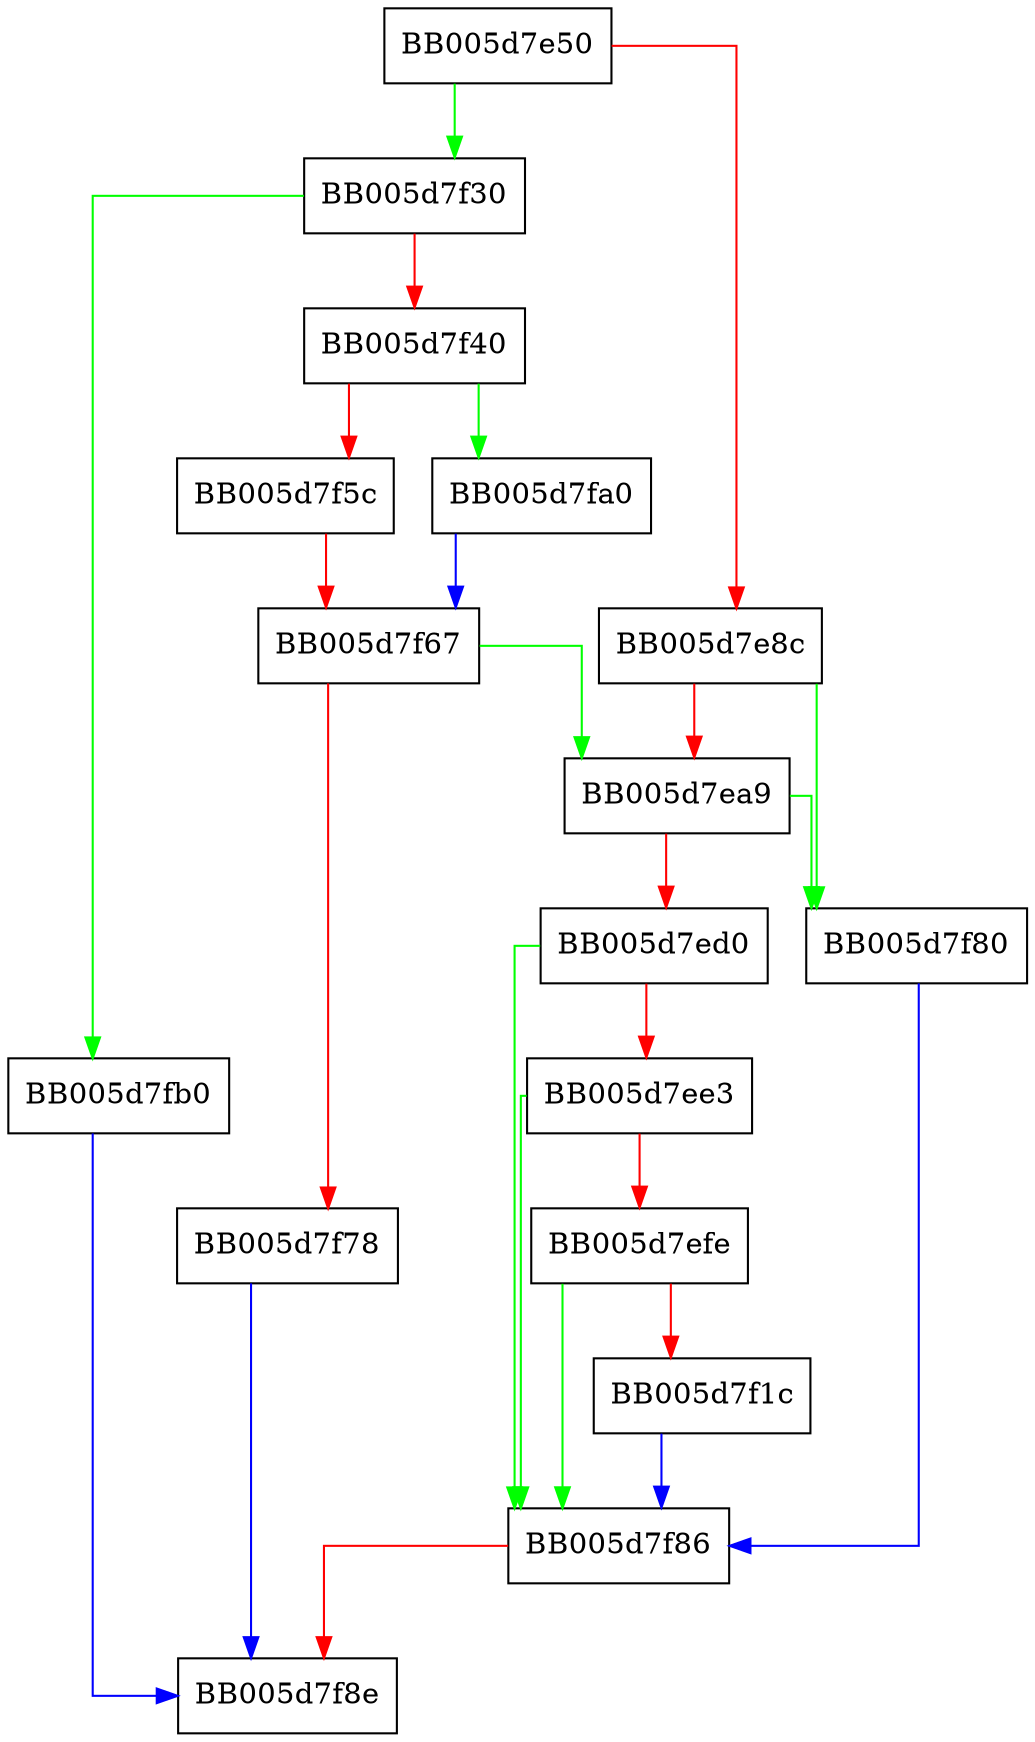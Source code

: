 digraph EVP_SignFinal {
  node [shape="box"];
  graph [splines=ortho];
  BB005d7e50 -> BB005d7f30 [color="green"];
  BB005d7e50 -> BB005d7e8c [color="red"];
  BB005d7e8c -> BB005d7f80 [color="green"];
  BB005d7e8c -> BB005d7ea9 [color="red"];
  BB005d7ea9 -> BB005d7f80 [color="green"];
  BB005d7ea9 -> BB005d7ed0 [color="red"];
  BB005d7ed0 -> BB005d7f86 [color="green"];
  BB005d7ed0 -> BB005d7ee3 [color="red"];
  BB005d7ee3 -> BB005d7f86 [color="green"];
  BB005d7ee3 -> BB005d7efe [color="red"];
  BB005d7efe -> BB005d7f86 [color="green"];
  BB005d7efe -> BB005d7f1c [color="red"];
  BB005d7f1c -> BB005d7f86 [color="blue"];
  BB005d7f30 -> BB005d7fb0 [color="green"];
  BB005d7f30 -> BB005d7f40 [color="red"];
  BB005d7f40 -> BB005d7fa0 [color="green"];
  BB005d7f40 -> BB005d7f5c [color="red"];
  BB005d7f5c -> BB005d7f67 [color="red"];
  BB005d7f67 -> BB005d7ea9 [color="green"];
  BB005d7f67 -> BB005d7f78 [color="red"];
  BB005d7f78 -> BB005d7f8e [color="blue"];
  BB005d7f80 -> BB005d7f86 [color="blue"];
  BB005d7f86 -> BB005d7f8e [color="red"];
  BB005d7fa0 -> BB005d7f67 [color="blue"];
  BB005d7fb0 -> BB005d7f8e [color="blue"];
}